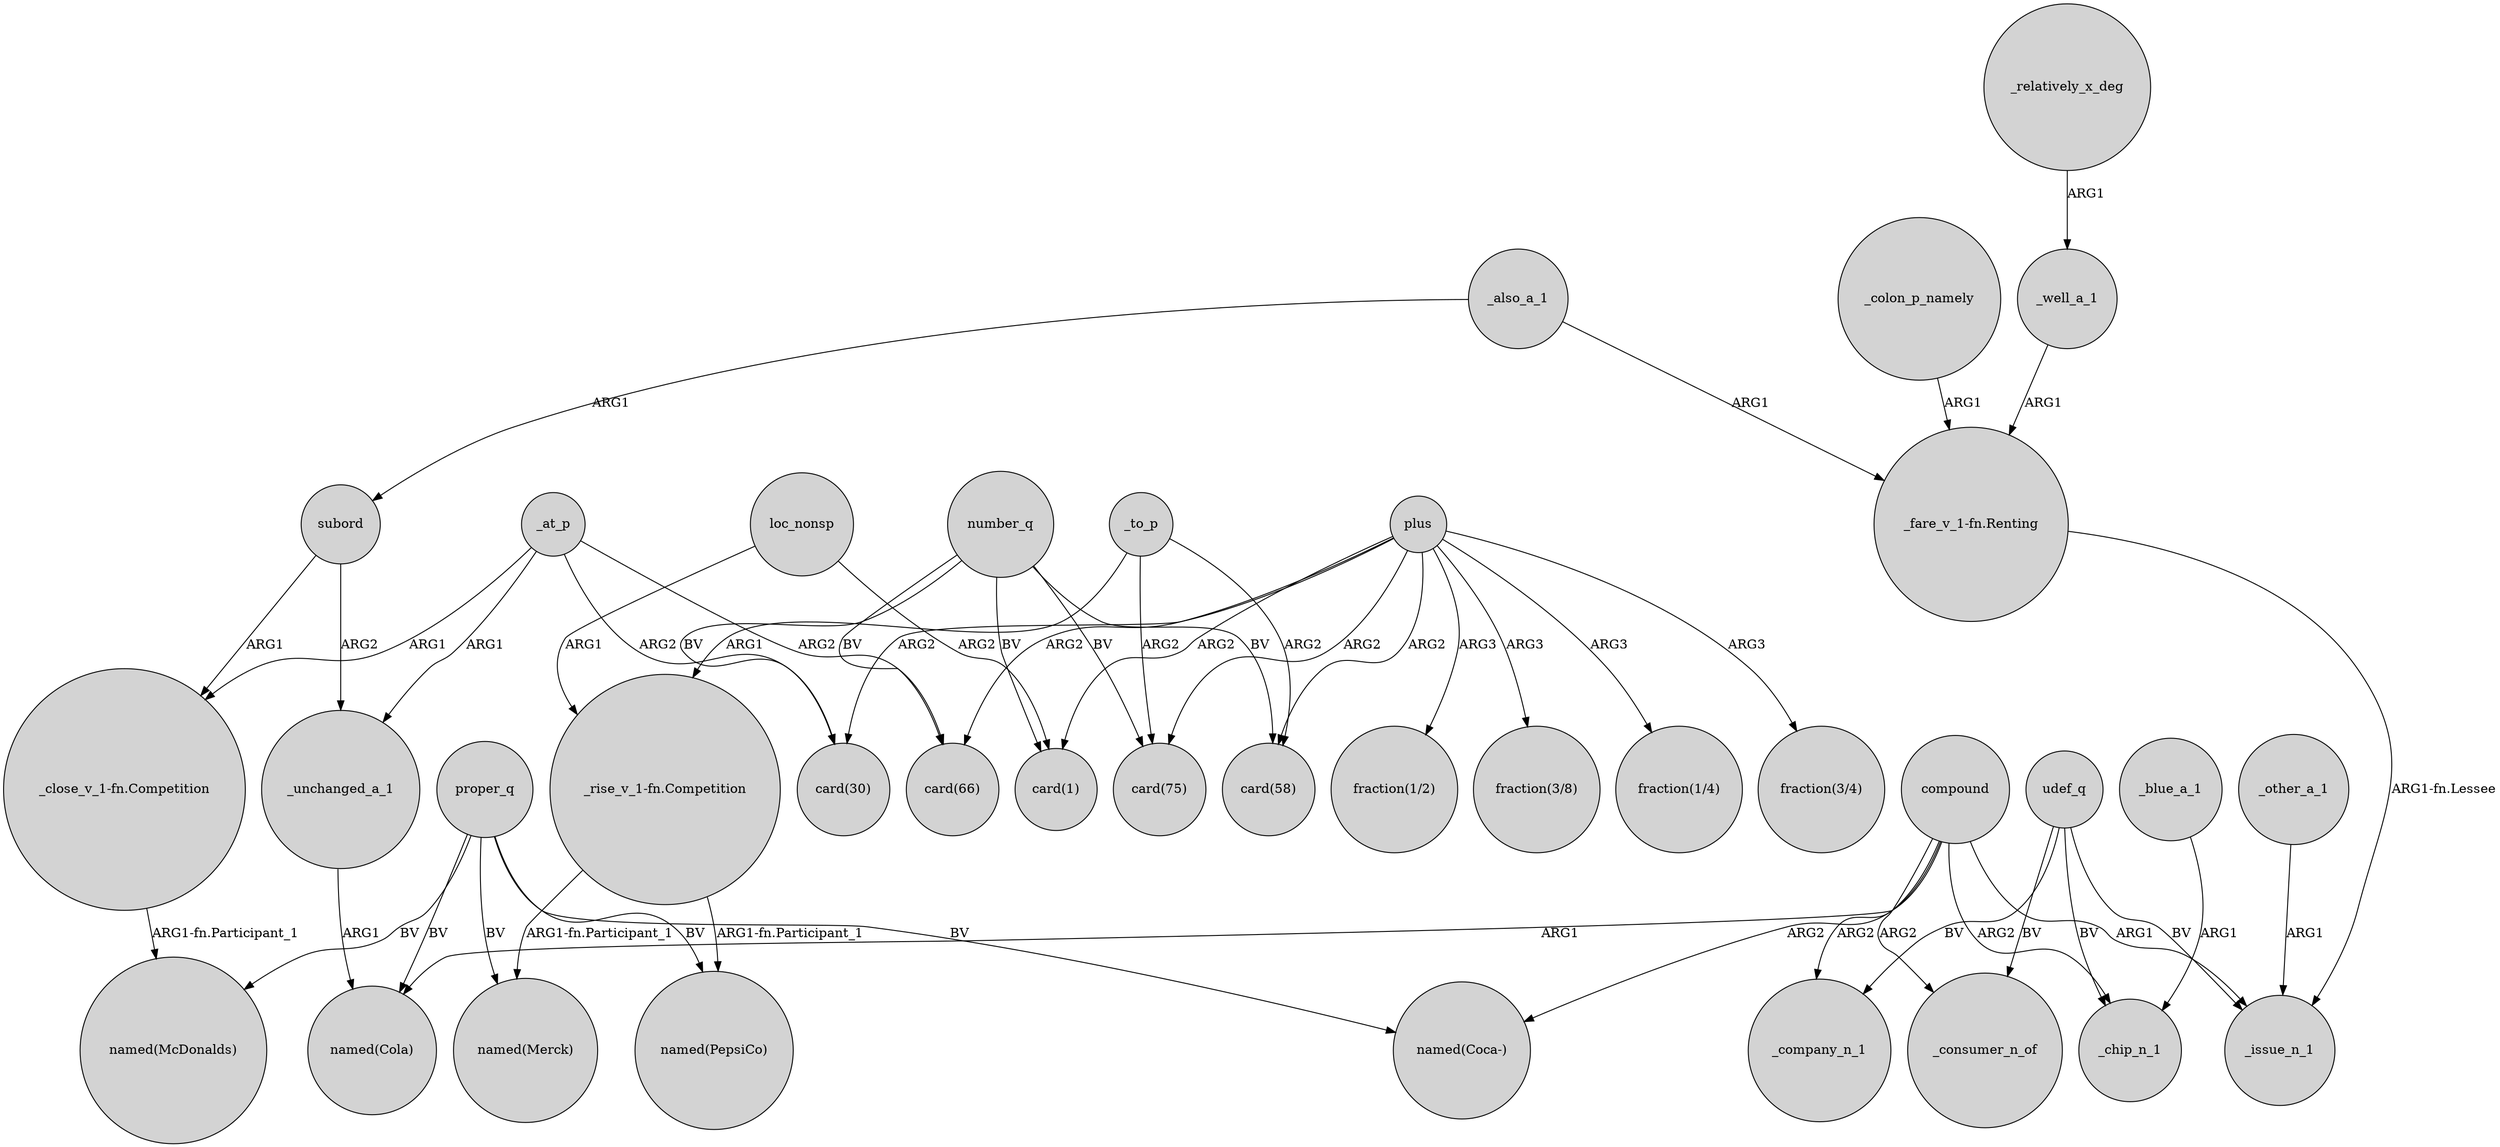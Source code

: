 digraph {
	node [shape=circle style=filled]
	"_fare_v_1-fn.Renting" -> _issue_n_1 [label="ARG1-fn.Lessee"]
	_unchanged_a_1 -> "named(Cola)" [label=ARG1]
	loc_nonsp -> "_rise_v_1-fn.Competition" [label=ARG1]
	plus -> "card(58)" [label=ARG2]
	number_q -> "card(1)" [label=BV]
	_at_p -> _unchanged_a_1 [label=ARG1]
	_to_p -> "card(58)" [label=ARG2]
	_at_p -> "_close_v_1-fn.Competition" [label=ARG1]
	compound -> _company_n_1 [label=ARG2]
	subord -> _unchanged_a_1 [label=ARG2]
	udef_q -> _company_n_1 [label=BV]
	number_q -> "card(66)" [label=BV]
	_also_a_1 -> "_fare_v_1-fn.Renting" [label=ARG1]
	subord -> "_close_v_1-fn.Competition" [label=ARG1]
	loc_nonsp -> "card(1)" [label=ARG2]
	"_close_v_1-fn.Competition" -> "named(McDonalds)" [label="ARG1-fn.Participant_1"]
	number_q -> "card(58)" [label=BV]
	_to_p -> "card(75)" [label=ARG2]
	plus -> "card(1)" [label=ARG2]
	_at_p -> "card(66)" [label=ARG2]
	plus -> "card(75)" [label=ARG2]
	plus -> "card(30)" [label=ARG2]
	_to_p -> "_rise_v_1-fn.Competition" [label=ARG1]
	plus -> "card(66)" [label=ARG2]
	_also_a_1 -> subord [label=ARG1]
	_blue_a_1 -> _chip_n_1 [label=ARG1]
	compound -> "named(Cola)" [label=ARG1]
	proper_q -> "named(McDonalds)" [label=BV]
	compound -> "named(Coca-)" [label=ARG2]
	"_rise_v_1-fn.Competition" -> "named(PepsiCo)" [label="ARG1-fn.Participant_1"]
	"_rise_v_1-fn.Competition" -> "named(Merck)" [label="ARG1-fn.Participant_1"]
	number_q -> "card(75)" [label=BV]
	plus -> "fraction(3/8)" [label=ARG3]
	_colon_p_namely -> "_fare_v_1-fn.Renting" [label=ARG1]
	proper_q -> "named(PepsiCo)" [label=BV]
	proper_q -> "named(Merck)" [label=BV]
	proper_q -> "named(Cola)" [label=BV]
	_at_p -> "card(30)" [label=ARG2]
	udef_q -> _consumer_n_of [label=BV]
	udef_q -> _issue_n_1 [label=BV]
	udef_q -> _chip_n_1 [label=BV]
	compound -> _consumer_n_of [label=ARG2]
	plus -> "fraction(1/4)" [label=ARG3]
	plus -> "fraction(3/4)" [label=ARG3]
	_other_a_1 -> _issue_n_1 [label=ARG1]
	compound -> _chip_n_1 [label=ARG2]
	compound -> _issue_n_1 [label=ARG1]
	proper_q -> "named(Coca-)" [label=BV]
	plus -> "fraction(1/2)" [label=ARG3]
	_well_a_1 -> "_fare_v_1-fn.Renting" [label=ARG1]
	number_q -> "card(30)" [label=BV]
	_relatively_x_deg -> _well_a_1 [label=ARG1]
}
